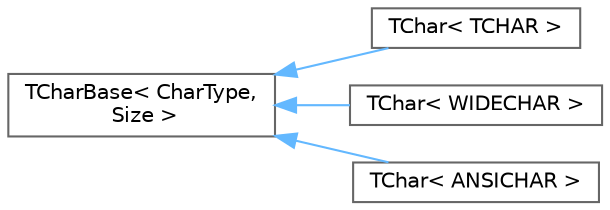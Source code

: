 digraph "Graphical Class Hierarchy"
{
 // INTERACTIVE_SVG=YES
 // LATEX_PDF_SIZE
  bgcolor="transparent";
  edge [fontname=Helvetica,fontsize=10,labelfontname=Helvetica,labelfontsize=10];
  node [fontname=Helvetica,fontsize=10,shape=box,height=0.2,width=0.4];
  rankdir="LR";
  Node0 [id="Node000000",label="TCharBase\< CharType,\l Size \>",height=0.2,width=0.4,color="grey40", fillcolor="white", style="filled",URL="$de/ddb/structTCharBase.html",tooltip=" "];
  Node0 -> Node1 [id="edge6242_Node000000_Node000001",dir="back",color="steelblue1",style="solid",tooltip=" "];
  Node1 [id="Node000001",label="TChar\< TCHAR \>",height=0.2,width=0.4,color="grey40", fillcolor="white", style="filled",URL="$d2/d80/structTChar.html",tooltip=" "];
  Node0 -> Node2 [id="edge6243_Node000000_Node000002",dir="back",color="steelblue1",style="solid",tooltip=" "];
  Node2 [id="Node000002",label="TChar\< WIDECHAR \>",height=0.2,width=0.4,color="grey40", fillcolor="white", style="filled",URL="$d2/d80/structTChar.html",tooltip=" "];
  Node0 -> Node3 [id="edge6244_Node000000_Node000003",dir="back",color="steelblue1",style="solid",tooltip=" "];
  Node3 [id="Node000003",label="TChar\< ANSICHAR \>",height=0.2,width=0.4,color="grey40", fillcolor="white", style="filled",URL="$d2/d80/structTChar.html",tooltip=" "];
}
